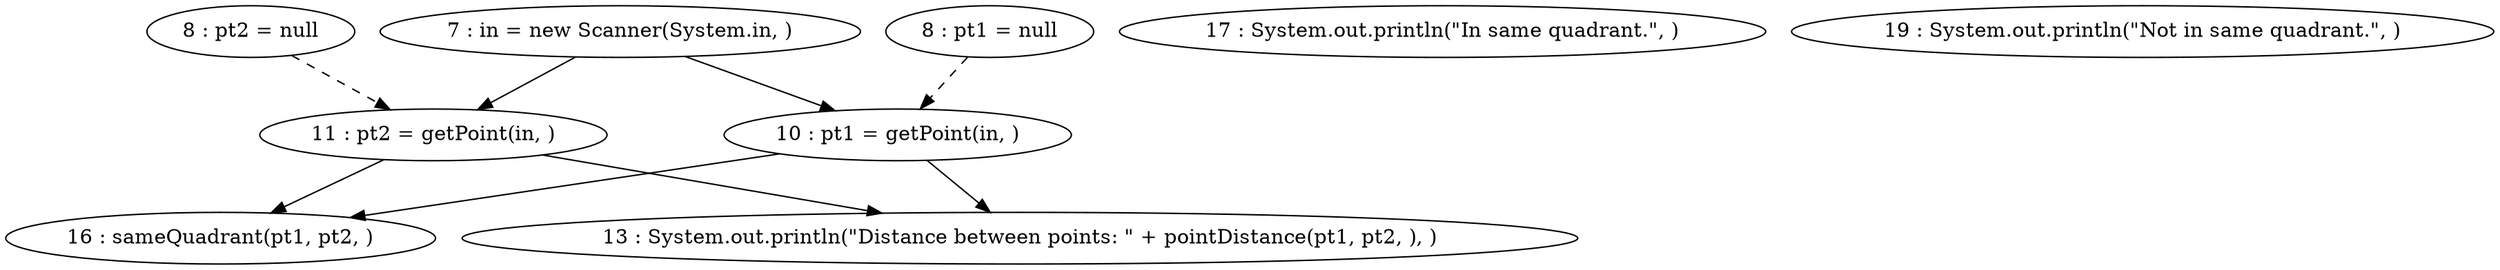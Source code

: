 digraph G {
"7 : in = new Scanner(System.in, )"
"7 : in = new Scanner(System.in, )" -> "11 : pt2 = getPoint(in, )"
"7 : in = new Scanner(System.in, )" -> "10 : pt1 = getPoint(in, )"
"8 : pt1 = null"
"8 : pt1 = null" -> "10 : pt1 = getPoint(in, )" [style=dashed]
"8 : pt2 = null"
"8 : pt2 = null" -> "11 : pt2 = getPoint(in, )" [style=dashed]
"10 : pt1 = getPoint(in, )"
"10 : pt1 = getPoint(in, )" -> "16 : sameQuadrant(pt1, pt2, )"
"10 : pt1 = getPoint(in, )" -> "13 : System.out.println(\"Distance between points: \" + pointDistance(pt1, pt2, ), )"
"11 : pt2 = getPoint(in, )"
"11 : pt2 = getPoint(in, )" -> "16 : sameQuadrant(pt1, pt2, )"
"11 : pt2 = getPoint(in, )" -> "13 : System.out.println(\"Distance between points: \" + pointDistance(pt1, pt2, ), )"
"13 : System.out.println(\"Distance between points: \" + pointDistance(pt1, pt2, ), )"
"16 : sameQuadrant(pt1, pt2, )"
"17 : System.out.println(\"In same quadrant.\", )"
"19 : System.out.println(\"Not in same quadrant.\", )"
}